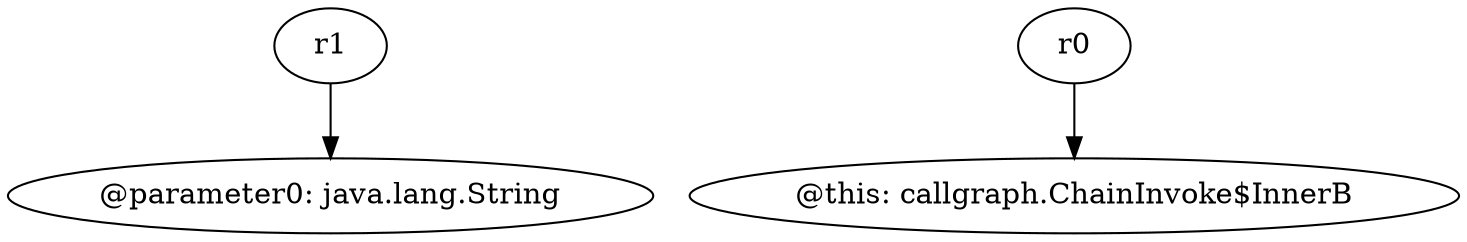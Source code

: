 digraph g {
0[label="r1"]
1[label="@parameter0: java.lang.String"]
0->1[label=""]
2[label="r0"]
3[label="@this: callgraph.ChainInvoke$InnerB"]
2->3[label=""]
}
